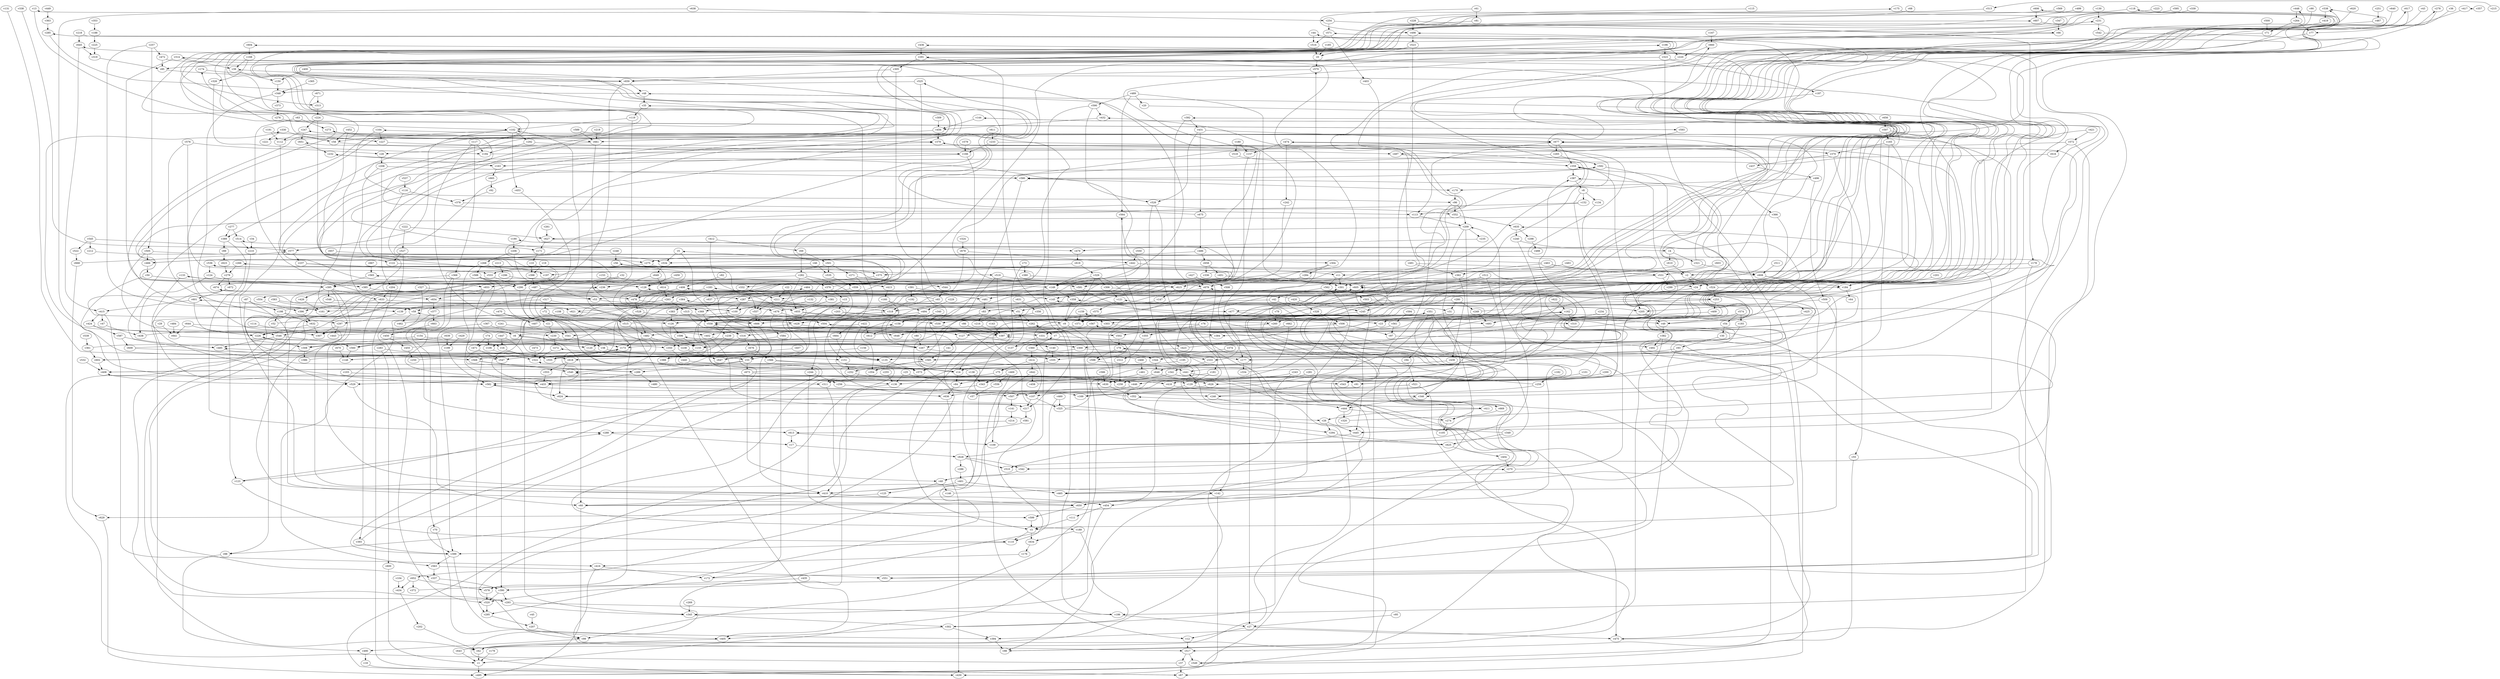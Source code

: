 // Benchmark game 1017 - 680 vertices
// time_bound: 144
// targets: v508
digraph G {
    v0 [name="v0", player=0];
    v1 [name="v1", player=1];
    v2 [name="v2", player=1];
    v3 [name="v3", player=0];
    v4 [name="v4", player=1];
    v5 [name="v5", player=1];
    v6 [name="v6", player=0];
    v7 [name="v7", player=1];
    v8 [name="v8", player=1];
    v9 [name="v9", player=0];
    v10 [name="v10", player=1];
    v11 [name="v11", player=1];
    v12 [name="v12", player=1];
    v13 [name="v13", player=1];
    v14 [name="v14", player=1];
    v15 [name="v15", player=0];
    v16 [name="v16", player=1];
    v17 [name="v17", player=0];
    v18 [name="v18", player=1];
    v19 [name="v19", player=0];
    v20 [name="v20", player=0];
    v21 [name="v21", player=0];
    v22 [name="v22", player=0];
    v23 [name="v23", player=1];
    v24 [name="v24", player=0];
    v25 [name="v25", player=1];
    v26 [name="v26", player=1];
    v27 [name="v27", player=1];
    v28 [name="v28", player=0];
    v29 [name="v29", player=0];
    v30 [name="v30", player=1];
    v31 [name="v31", player=0];
    v32 [name="v32", player=1];
    v33 [name="v33", player=0];
    v34 [name="v34", player=0];
    v35 [name="v35", player=1];
    v36 [name="v36", player=1];
    v37 [name="v37", player=1];
    v38 [name="v38", player=1];
    v39 [name="v39", player=1];
    v40 [name="v40", player=1];
    v41 [name="v41", player=0];
    v42 [name="v42", player=0];
    v43 [name="v43", player=1];
    v44 [name="v44", player=1];
    v45 [name="v45", player=0];
    v46 [name="v46", player=1];
    v47 [name="v47", player=0];
    v48 [name="v48", player=0];
    v49 [name="v49", player=1];
    v50 [name="v50", player=1];
    v51 [name="v51", player=1];
    v52 [name="v52", player=0];
    v53 [name="v53", player=0];
    v54 [name="v54", player=1];
    v55 [name="v55", player=0];
    v56 [name="v56", player=0];
    v57 [name="v57", player=1];
    v58 [name="v58", player=0];
    v59 [name="v59", player=0];
    v60 [name="v60", player=0];
    v61 [name="v61", player=1];
    v62 [name="v62", player=0];
    v63 [name="v63", player=1];
    v64 [name="v64", player=0];
    v65 [name="v65", player=0];
    v66 [name="v66", player=0];
    v67 [name="v67", player=0];
    v68 [name="v68", player=0];
    v69 [name="v69", player=0];
    v70 [name="v70", player=1];
    v71 [name="v71", player=1];
    v72 [name="v72", player=0];
    v73 [name="v73", player=1];
    v74 [name="v74", player=0];
    v75 [name="v75", player=1];
    v76 [name="v76", player=1];
    v77 [name="v77", player=1];
    v78 [name="v78", player=1];
    v79 [name="v79", player=1];
    v80 [name="v80", player=1];
    v81 [name="v81", player=0];
    v82 [name="v82", player=0];
    v83 [name="v83", player=0];
    v84 [name="v84", player=1];
    v85 [name="v85", player=1];
    v86 [name="v86", player=1];
    v87 [name="v87", player=1];
    v88 [name="v88", player=1];
    v89 [name="v89", player=1];
    v90 [name="v90", player=0];
    v91 [name="v91", player=1];
    v92 [name="v92", player=0];
    v93 [name="v93", player=1];
    v94 [name="v94", player=1];
    v95 [name="v95", player=1];
    v96 [name="v96", player=1];
    v97 [name="v97", player=1];
    v98 [name="v98", player=1];
    v99 [name="v99", player=0];
    v100 [name="v100", player=1];
    v101 [name="v101", player=1];
    v102 [name="v102", player=1];
    v103 [name="v103", player=1];
    v104 [name="v104", player=1];
    v105 [name="v105", player=0];
    v106 [name="v106", player=1];
    v107 [name="v107", player=1];
    v108 [name="v108", player=0];
    v109 [name="v109", player=1];
    v110 [name="v110", player=0];
    v111 [name="v111", player=1];
    v112 [name="v112", player=1];
    v113 [name="v113", player=0];
    v114 [name="v114", player=0];
    v115 [name="v115", player=1];
    v116 [name="v116", player=1];
    v117 [name="v117", player=0];
    v118 [name="v118", player=1];
    v119 [name="v119", player=0];
    v120 [name="v120", player=1];
    v121 [name="v121", player=0];
    v122 [name="v122", player=0];
    v123 [name="v123", player=0];
    v124 [name="v124", player=1];
    v125 [name="v125", player=1];
    v126 [name="v126", player=0];
    v127 [name="v127", player=0];
    v128 [name="v128", player=1];
    v129 [name="v129", player=0];
    v130 [name="v130", player=1];
    v131 [name="v131", player=0];
    v132 [name="v132", player=0];
    v133 [name="v133", player=1];
    v134 [name="v134", player=0];
    v135 [name="v135", player=0];
    v136 [name="v136", player=0];
    v137 [name="v137", player=1];
    v138 [name="v138", player=0];
    v139 [name="v139", player=0];
    v140 [name="v140", player=0];
    v141 [name="v141", player=1];
    v142 [name="v142", player=1];
    v143 [name="v143", player=0];
    v144 [name="v144", player=0];
    v145 [name="v145", player=0];
    v146 [name="v146", player=1];
    v147 [name="v147", player=0];
    v148 [name="v148", player=0];
    v149 [name="v149", player=0];
    v150 [name="v150", player=1];
    v151 [name="v151", player=1];
    v152 [name="v152", player=1];
    v153 [name="v153", player=1];
    v154 [name="v154", player=1];
    v155 [name="v155", player=1];
    v156 [name="v156", player=0];
    v157 [name="v157", player=0];
    v158 [name="v158", player=0];
    v159 [name="v159", player=0];
    v160 [name="v160", player=1];
    v161 [name="v161", player=1];
    v162 [name="v162", player=1];
    v163 [name="v163", player=1];
    v164 [name="v164", player=1];
    v165 [name="v165", player=1];
    v166 [name="v166", player=0];
    v167 [name="v167", player=0];
    v168 [name="v168", player=0];
    v169 [name="v169", player=0];
    v170 [name="v170", player=1];
    v171 [name="v171", player=1];
    v172 [name="v172", player=1];
    v173 [name="v173", player=1];
    v174 [name="v174", player=0];
    v175 [name="v175", player=0];
    v176 [name="v176", player=0];
    v177 [name="v177", player=1];
    v178 [name="v178", player=0];
    v179 [name="v179", player=1];
    v180 [name="v180", player=1];
    v181 [name="v181", player=1];
    v182 [name="v182", player=0];
    v183 [name="v183", player=1];
    v184 [name="v184", player=1];
    v185 [name="v185", player=1];
    v186 [name="v186", player=0];
    v187 [name="v187", player=0];
    v188 [name="v188", player=0];
    v189 [name="v189", player=1];
    v190 [name="v190", player=1];
    v191 [name="v191", player=0];
    v192 [name="v192", player=1];
    v193 [name="v193", player=1];
    v194 [name="v194", player=1];
    v195 [name="v195", player=1];
    v196 [name="v196", player=0];
    v197 [name="v197", player=1];
    v198 [name="v198", player=0];
    v199 [name="v199", player=0];
    v200 [name="v200", player=1];
    v201 [name="v201", player=1];
    v202 [name="v202", player=0];
    v203 [name="v203", player=1];
    v204 [name="v204", player=1];
    v205 [name="v205", player=0];
    v206 [name="v206", player=0];
    v207 [name="v207", player=0];
    v208 [name="v208", player=0];
    v209 [name="v209", player=1];
    v210 [name="v210", player=1];
    v211 [name="v211", player=0];
    v212 [name="v212", player=0];
    v213 [name="v213", player=1];
    v214 [name="v214", player=1];
    v215 [name="v215", player=0];
    v216 [name="v216", player=0];
    v217 [name="v217", player=0];
    v218 [name="v218", player=1];
    v219 [name="v219", player=1];
    v220 [name="v220", player=0];
    v221 [name="v221", player=1];
    v222 [name="v222", player=1];
    v223 [name="v223", player=0];
    v224 [name="v224", player=1];
    v225 [name="v225", player=0];
    v226 [name="v226", player=1];
    v227 [name="v227", player=0];
    v228 [name="v228", player=1];
    v229 [name="v229", player=0];
    v230 [name="v230", player=1];
    v231 [name="v231", player=1];
    v232 [name="v232", player=0];
    v233 [name="v233", player=1];
    v234 [name="v234", player=0];
    v235 [name="v235", player=1];
    v236 [name="v236", player=1];
    v237 [name="v237", player=1];
    v238 [name="v238", player=0];
    v239 [name="v239", player=1];
    v240 [name="v240", player=1];
    v241 [name="v241", player=0];
    v242 [name="v242", player=1];
    v243 [name="v243", player=0];
    v244 [name="v244", player=1];
    v245 [name="v245", player=0];
    v246 [name="v246", player=1];
    v247 [name="v247", player=0];
    v248 [name="v248", player=1];
    v249 [name="v249", player=1];
    v250 [name="v250", player=0];
    v251 [name="v251", player=0];
    v252 [name="v252", player=0];
    v253 [name="v253", player=1];
    v254 [name="v254", player=0];
    v255 [name="v255", player=1];
    v256 [name="v256", player=0];
    v257 [name="v257", player=1];
    v258 [name="v258", player=0];
    v259 [name="v259", player=1];
    v260 [name="v260", player=0];
    v261 [name="v261", player=0];
    v262 [name="v262", player=1];
    v263 [name="v263", player=1];
    v264 [name="v264", player=1];
    v265 [name="v265", player=1];
    v266 [name="v266", player=0];
    v267 [name="v267", player=0];
    v268 [name="v268", player=0];
    v269 [name="v269", player=0];
    v270 [name="v270", player=1];
    v271 [name="v271", player=0];
    v272 [name="v272", player=0];
    v273 [name="v273", player=1];
    v274 [name="v274", player=1];
    v275 [name="v275", player=1];
    v276 [name="v276", player=1];
    v277 [name="v277", player=0];
    v278 [name="v278", player=1];
    v279 [name="v279", player=1];
    v280 [name="v280", player=1];
    v281 [name="v281", player=0];
    v282 [name="v282", player=1];
    v283 [name="v283", player=1];
    v284 [name="v284", player=0];
    v285 [name="v285", player=0];
    v286 [name="v286", player=1];
    v287 [name="v287", player=0];
    v288 [name="v288", player=0];
    v289 [name="v289", player=0];
    v290 [name="v290", player=1];
    v291 [name="v291", player=1];
    v292 [name="v292", player=0];
    v293 [name="v293", player=1];
    v294 [name="v294", player=1];
    v295 [name="v295", player=1];
    v296 [name="v296", player=0];
    v297 [name="v297", player=0];
    v298 [name="v298", player=1];
    v299 [name="v299", player=0];
    v300 [name="v300", player=0];
    v301 [name="v301", player=1];
    v302 [name="v302", player=0];
    v303 [name="v303", player=1];
    v304 [name="v304", player=1];
    v305 [name="v305", player=1];
    v306 [name="v306", player=0];
    v307 [name="v307", player=1];
    v308 [name="v308", player=1];
    v309 [name="v309", player=0];
    v310 [name="v310", player=1];
    v311 [name="v311", player=0];
    v312 [name="v312", player=1];
    v313 [name="v313", player=1];
    v314 [name="v314", player=0];
    v315 [name="v315", player=0];
    v316 [name="v316", player=1];
    v317 [name="v317", player=1];
    v318 [name="v318", player=1];
    v319 [name="v319", player=0];
    v320 [name="v320", player=0];
    v321 [name="v321", player=1];
    v322 [name="v322", player=0];
    v323 [name="v323", player=1];
    v324 [name="v324", player=1];
    v325 [name="v325", player=1];
    v326 [name="v326", player=1];
    v327 [name="v327", player=0];
    v328 [name="v328", player=0];
    v329 [name="v329", player=1];
    v330 [name="v330", player=0];
    v331 [name="v331", player=0];
    v332 [name="v332", player=0];
    v333 [name="v333", player=1];
    v334 [name="v334", player=0];
    v335 [name="v335", player=0];
    v336 [name="v336", player=1];
    v337 [name="v337", player=1];
    v338 [name="v338", player=0];
    v339 [name="v339", player=1];
    v340 [name="v340", player=1];
    v341 [name="v341", player=0];
    v342 [name="v342", player=0];
    v343 [name="v343", player=1];
    v344 [name="v344", player=1];
    v345 [name="v345", player=0];
    v346 [name="v346", player=1];
    v347 [name="v347", player=0];
    v348 [name="v348", player=1];
    v349 [name="v349", player=1];
    v350 [name="v350", player=1];
    v351 [name="v351", player=0];
    v352 [name="v352", player=1];
    v353 [name="v353", player=0];
    v354 [name="v354", player=1];
    v355 [name="v355", player=0];
    v356 [name="v356", player=1];
    v357 [name="v357", player=0];
    v358 [name="v358", player=0];
    v359 [name="v359", player=0];
    v360 [name="v360", player=0];
    v361 [name="v361", player=0];
    v362 [name="v362", player=0];
    v363 [name="v363", player=1];
    v364 [name="v364", player=1];
    v365 [name="v365", player=1];
    v366 [name="v366", player=0];
    v367 [name="v367", player=0];
    v368 [name="v368", player=1];
    v369 [name="v369", player=1];
    v370 [name="v370", player=0];
    v371 [name="v371", player=1];
    v372 [name="v372", player=0];
    v373 [name="v373", player=0];
    v374 [name="v374", player=0];
    v375 [name="v375", player=1];
    v376 [name="v376", player=0];
    v377 [name="v377", player=1];
    v378 [name="v378", player=1];
    v379 [name="v379", player=1];
    v380 [name="v380", player=0];
    v381 [name="v381", player=1];
    v382 [name="v382", player=1];
    v383 [name="v383", player=1];
    v384 [name="v384", player=0];
    v385 [name="v385", player=0];
    v386 [name="v386", player=0];
    v387 [name="v387", player=0];
    v388 [name="v388", player=1];
    v389 [name="v389", player=0];
    v390 [name="v390", player=0];
    v391 [name="v391", player=0];
    v392 [name="v392", player=0];
    v393 [name="v393", player=0];
    v394 [name="v394", player=0];
    v395 [name="v395", player=0];
    v396 [name="v396", player=1];
    v397 [name="v397", player=1];
    v398 [name="v398", player=1];
    v399 [name="v399", player=0];
    v400 [name="v400", player=1];
    v401 [name="v401", player=0];
    v402 [name="v402", player=1];
    v403 [name="v403", player=0];
    v404 [name="v404", player=1];
    v405 [name="v405", player=0];
    v406 [name="v406", player=0];
    v407 [name="v407", player=0];
    v408 [name="v408", player=0];
    v409 [name="v409", player=1];
    v410 [name="v410", player=0];
    v411 [name="v411", player=0];
    v412 [name="v412", player=1];
    v413 [name="v413", player=1];
    v414 [name="v414", player=1];
    v415 [name="v415", player=1];
    v416 [name="v416", player=0];
    v417 [name="v417", player=1];
    v418 [name="v418", player=1];
    v419 [name="v419", player=0];
    v420 [name="v420", player=1];
    v421 [name="v421", player=0];
    v422 [name="v422", player=1];
    v423 [name="v423", player=0];
    v424 [name="v424", player=0];
    v425 [name="v425", player=0];
    v426 [name="v426", player=0];
    v427 [name="v427", player=0];
    v428 [name="v428", player=0];
    v429 [name="v429", player=1];
    v430 [name="v430", player=1];
    v431 [name="v431", player=1];
    v432 [name="v432", player=0];
    v433 [name="v433", player=1];
    v434 [name="v434", player=0];
    v435 [name="v435", player=1];
    v436 [name="v436", player=1];
    v437 [name="v437", player=0];
    v438 [name="v438", player=1];
    v439 [name="v439", player=1];
    v440 [name="v440", player=1];
    v441 [name="v441", player=1];
    v442 [name="v442", player=0];
    v443 [name="v443", player=1];
    v444 [name="v444", player=1];
    v445 [name="v445", player=0];
    v446 [name="v446", player=0];
    v447 [name="v447", player=1];
    v448 [name="v448", player=1];
    v449 [name="v449", player=1];
    v450 [name="v450", player=0];
    v451 [name="v451", player=1];
    v452 [name="v452", player=0];
    v453 [name="v453", player=1];
    v454 [name="v454", player=1];
    v455 [name="v455", player=1];
    v456 [name="v456", player=0];
    v457 [name="v457", player=0];
    v458 [name="v458", player=1];
    v459 [name="v459", player=1];
    v460 [name="v460", player=1];
    v461 [name="v461", player=0];
    v462 [name="v462", player=1];
    v463 [name="v463", player=1];
    v464 [name="v464", player=1];
    v465 [name="v465", player=0];
    v466 [name="v466", player=0];
    v467 [name="v467", player=0];
    v468 [name="v468", player=1];
    v469 [name="v469", player=0];
    v470 [name="v470", player=1];
    v471 [name="v471", player=0];
    v472 [name="v472", player=1];
    v473 [name="v473", player=0];
    v474 [name="v474", player=0];
    v475 [name="v475", player=1];
    v476 [name="v476", player=1];
    v477 [name="v477", player=1];
    v478 [name="v478", player=1];
    v479 [name="v479", player=0];
    v480 [name="v480", player=1];
    v481 [name="v481", player=1];
    v482 [name="v482", player=1];
    v483 [name="v483", player=0];
    v484 [name="v484", player=0];
    v485 [name="v485", player=0];
    v486 [name="v486", player=1];
    v487 [name="v487", player=1];
    v488 [name="v488", player=1];
    v489 [name="v489", player=1];
    v490 [name="v490", player=1];
    v491 [name="v491", player=0];
    v492 [name="v492", player=1];
    v493 [name="v493", player=0];
    v494 [name="v494", player=1];
    v495 [name="v495", player=1];
    v496 [name="v496", player=1];
    v497 [name="v497", player=1];
    v498 [name="v498", player=1];
    v499 [name="v499", player=1];
    v500 [name="v500", player=0];
    v501 [name="v501", player=0];
    v502 [name="v502", player=1];
    v503 [name="v503", player=0];
    v504 [name="v504", player=1];
    v505 [name="v505", player=0];
    v506 [name="v506", player=0];
    v507 [name="v507", player=0];
    v508 [name="v508", player=1, target=1];
    v509 [name="v509", player=0];
    v510 [name="v510", player=1];
    v511 [name="v511", player=1];
    v512 [name="v512", player=0];
    v513 [name="v513", player=1];
    v514 [name="v514", player=1];
    v515 [name="v515", player=0];
    v516 [name="v516", player=1];
    v517 [name="v517", player=0];
    v518 [name="v518", player=0];
    v519 [name="v519", player=1];
    v520 [name="v520", player=0];
    v521 [name="v521", player=1];
    v522 [name="v522", player=0];
    v523 [name="v523", player=0];
    v524 [name="v524", player=0];
    v525 [name="v525", player=0];
    v526 [name="v526", player=1];
    v527 [name="v527", player=1];
    v528 [name="v528", player=1];
    v529 [name="v529", player=1];
    v530 [name="v530", player=0];
    v531 [name="v531", player=0];
    v532 [name="v532", player=0];
    v533 [name="v533", player=0];
    v534 [name="v534", player=0];
    v535 [name="v535", player=0];
    v536 [name="v536", player=0];
    v537 [name="v537", player=0];
    v538 [name="v538", player=1];
    v539 [name="v539", player=1];
    v540 [name="v540", player=0];
    v541 [name="v541", player=1];
    v542 [name="v542", player=1];
    v543 [name="v543", player=1];
    v544 [name="v544", player=0];
    v545 [name="v545", player=0];
    v546 [name="v546", player=1];
    v547 [name="v547", player=1];
    v548 [name="v548", player=1];
    v549 [name="v549", player=0];
    v550 [name="v550", player=1];
    v551 [name="v551", player=0];
    v552 [name="v552", player=1];
    v553 [name="v553", player=1];
    v554 [name="v554", player=0];
    v555 [name="v555", player=1];
    v556 [name="v556", player=1];
    v557 [name="v557", player=1];
    v558 [name="v558", player=0];
    v559 [name="v559", player=0];
    v560 [name="v560", player=1];
    v561 [name="v561", player=0];
    v562 [name="v562", player=0];
    v563 [name="v563", player=0];
    v564 [name="v564", player=1];
    v565 [name="v565", player=0];
    v566 [name="v566", player=1];
    v567 [name="v567", player=1];
    v568 [name="v568", player=1];
    v569 [name="v569", player=1];
    v570 [name="v570", player=1];
    v571 [name="v571", player=1];
    v572 [name="v572", player=1];
    v573 [name="v573", player=0];
    v574 [name="v574", player=1];
    v575 [name="v575", player=1];
    v576 [name="v576", player=0];
    v577 [name="v577", player=0];
    v578 [name="v578", player=1];
    v579 [name="v579", player=1];
    v580 [name="v580", player=0];
    v581 [name="v581", player=1];
    v582 [name="v582", player=1];
    v583 [name="v583", player=1];
    v584 [name="v584", player=0];
    v585 [name="v585", player=1];
    v586 [name="v586", player=0];
    v587 [name="v587", player=0];
    v588 [name="v588", player=1];
    v589 [name="v589", player=0];
    v590 [name="v590", player=0];
    v591 [name="v591", player=1];
    v592 [name="v592", player=0];
    v593 [name="v593", player=1];
    v594 [name="v594", player=1];
    v595 [name="v595", player=0];
    v596 [name="v596", player=0];
    v597 [name="v597", player=1];
    v598 [name="v598", player=0];
    v599 [name="v599", player=0];
    v600 [name="v600", player=0];
    v601 [name="v601", player=1];
    v602 [name="v602", player=1];
    v603 [name="v603", player=1];
    v604 [name="v604", player=0];
    v605 [name="v605", player=1];
    v606 [name="v606", player=1];
    v607 [name="v607", player=1];
    v608 [name="v608", player=0];
    v609 [name="v609", player=1];
    v610 [name="v610", player=0];
    v611 [name="v611", player=1];
    v612 [name="v612", player=0];
    v613 [name="v613", player=1];
    v614 [name="v614", player=1];
    v615 [name="v615", player=1];
    v616 [name="v616", player=0];
    v617 [name="v617", player=1];
    v618 [name="v618", player=0];
    v619 [name="v619", player=0];
    v620 [name="v620", player=0];
    v621 [name="v621", player=0];
    v622 [name="v622", player=0];
    v623 [name="v623", player=0];
    v624 [name="v624", player=1];
    v625 [name="v625", player=1];
    v626 [name="v626", player=1];
    v627 [name="v627", player=1];
    v628 [name="v628", player=0];
    v629 [name="v629", player=0];
    v630 [name="v630", player=1];
    v631 [name="v631", player=0];
    v632 [name="v632", player=0];
    v633 [name="v633", player=0];
    v634 [name="v634", player=0];
    v635 [name="v635", player=1];
    v636 [name="v636", player=0];
    v637 [name="v637", player=1];
    v638 [name="v638", player=1];
    v639 [name="v639", player=0];
    v640 [name="v640", player=0];
    v641 [name="v641", player=0];
    v642 [name="v642", player=0];
    v643 [name="v643", player=0];
    v644 [name="v644", player=0];
    v645 [name="v645", player=0];
    v646 [name="v646", player=1];
    v647 [name="v647", player=1];
    v648 [name="v648", player=1];
    v649 [name="v649", player=0];
    v650 [name="v650", player=0];
    v651 [name="v651", player=1];
    v652 [name="v652", player=1];
    v653 [name="v653", player=0];
    v654 [name="v654", player=0];
    v655 [name="v655", player=0];
    v656 [name="v656", player=0];
    v657 [name="v657", player=1];
    v658 [name="v658", player=1];
    v659 [name="v659", player=1];
    v660 [name="v660", player=0];
    v661 [name="v661", player=0];
    v662 [name="v662", player=0];
    v663 [name="v663", player=1];
    v664 [name="v664", player=0];
    v665 [name="v665", player=1];
    v666 [name="v666", player=0];
    v667 [name="v667", player=0];
    v668 [name="v668", player=0];
    v669 [name="v669", player=1];
    v670 [name="v670", player=0];
    v671 [name="v671", player=0];
    v672 [name="v672", player=0];
    v673 [name="v673", player=1];
    v674 [name="v674", player=1];
    v675 [name="v675", player=1];
    v676 [name="v676", player=0];
    v677 [name="v677", player=0];
    v678 [name="v678", player=0];
    v679 [name="v679", player=1];

    v0 -> v570;
    v1 -> v495;
    v2 -> v24;
    v3 -> v110;
    v4 -> v610;
    v5 -> v534;
    v6 -> v60;
    v7 -> v330 [constraint="t < 14"];
    v8 -> v134;
    v9 -> v1;
    v10 -> v557 [constraint="t >= 1"];
    v11 -> v562;
    v12 -> v517;
    v13 -> v593 [constraint="t mod 4 == 1"];
    v14 -> v84;
    v15 -> v647;
    v16 -> v555;
    v17 -> v628;
    v18 -> v430;
    v19 -> v398;
    v20 -> v310 [constraint="t mod 3 == 0"];
    v21 -> v59 [constraint="t >= 2"];
    v22 -> v655;
    v23 -> v502;
    v24 -> v145;
    v25 -> v136;
    v26 -> v294;
    v27 -> v12;
    v28 -> v208;
    v29 -> v641;
    v30 -> v93;
    v31 -> v75 [constraint="t >= 2"];
    v32 -> v290;
    v33 -> v408;
    v34 -> v210;
    v35 -> v119;
    v36 -> v371 [constraint="t mod 2 == 1"];
    v37 -> v133 [constraint="t < 8"];
    v38 -> v102;
    v39 -> v150;
    v40 -> v146;
    v41 -> v585;
    v42 -> v258;
    v43 -> v77 [constraint="t >= 4"];
    v44 -> v516;
    v45 -> v207;
    v46 -> v544 [constraint="t < 5"];
    v47 -> v438;
    v48 -> v106 [constraint="t mod 4 == 2"];
    v49 -> v382;
    v50 -> v433;
    v51 -> v262;
    v52 -> v183 [constraint="t mod 5 == 1"];
    v53 -> v655;
    v54 -> v30;
    v55 -> v549;
    v56 -> v375;
    v57 -> v514 [constraint="t mod 3 == 0"];
    v58 -> v411 [constraint="t < 12"];
    v59 -> v462;
    v60 -> v266 [constraint="t < 13"];
    v61 -> v498 [constraint="t < 6"];
    v62 -> v1;
    v63 -> v478;
    v64 -> v266 [constraint="t < 8"];
    v65 -> v379 [constraint="t < 9"];
    v66 -> v454 [constraint="t mod 3 == 2"];
    v67 -> v432 [constraint="t >= 3"];
    v68 -> v413 [constraint="t < 14"];
    v69 -> v282;
    v70 -> v394;
    v71 -> v83 [constraint="t < 8"];
    v72 -> v515;
    v73 -> v380;
    v74 -> v471;
    v75 -> v582;
    v76 -> v402;
    v77 -> v226 [constraint="t < 8"];
    v78 -> v598;
    v79 -> v260;
    v80 -> v267;
    v81 -> v313 [constraint="t >= 4"];
    v82 -> v406;
    v83 -> v155;
    v84 -> v636;
    v85 -> v659;
    v86 -> v397;
    v87 -> v650;
    v88 -> v490;
    v89 -> v623;
    v90 -> v99 [constraint="t mod 5 == 4"];
    v91 -> v397 [constraint="t >= 5"];
    v92 -> v378;
    v93 -> v177;
    v94 -> v521;
    v95 -> v27;
    v96 -> v552;
    v97 -> v492 [constraint="t mod 5 == 3"];
    v98 -> v558 [constraint="t mod 4 == 0"];
    v99 -> v490;
    v100 -> v258 [constraint="t mod 2 == 1"];
    v101 -> v543;
    v102 -> v292;
    v103 -> v311;
    v104 -> v434;
    v105 -> v359 [constraint="t mod 3 == 1"];
    v106 -> v322;
    v107 -> v217;
    v108 -> v126;
    v109 -> v558 [constraint="t < 10"];
    v110 -> v399;
    v111 -> v3;
    v112 -> v285 [constraint="t >= 3"];
    v113 -> v209;
    v114 -> v307;
    v115 -> v227 [constraint="t mod 3 == 2"];
    v116 -> v293 [constraint="t mod 2 == 0"];
    v117 -> v666;
    v118 -> v585 [constraint="t mod 2 == 0"];
    v119 -> v405;
    v120 -> v33;
    v121 -> v575;
    v122 -> v197;
    v123 -> v288 [constraint="t >= 3"];
    v124 -> v438;
    v125 -> v60;
    v126 -> v605 [constraint="t < 5"];
    v127 -> v41;
    v128 -> v478;
    v129 -> v98 [constraint="t >= 4"];
    v130 -> v231;
    v131 -> v135 [constraint="t < 13"];
    v132 -> v100;
    v133 -> v62;
    v134 -> v91;
    v135 -> v573;
    v136 -> v410;
    v137 -> v273 [constraint="t < 9"];
    v138 -> v564 [constraint="t >= 4"];
    v139 -> v538 [constraint="t mod 3 == 0"];
    v140 -> v335;
    v141 -> v214;
    v142 -> v430;
    v143 -> v397;
    v144 -> v456;
    v145 -> v477;
    v146 -> v272 [constraint="t mod 4 == 1"];
    v147 -> v369;
    v148 -> v144 [constraint="t mod 5 == 3"];
    v149 -> v358;
    v150 -> v348;
    v151 -> v252;
    v152 -> v466 [constraint="t mod 4 == 2"];
    v153 -> v149;
    v154 -> v308;
    v155 -> v388;
    v156 -> v33;
    v157 -> v333;
    v158 -> v612;
    v159 -> v371;
    v160 -> v664;
    v161 -> v601 [constraint="t mod 4 == 0"];
    v162 -> v310;
    v163 -> v665;
    v164 -> v59;
    v165 -> v370;
    v166 -> v24;
    v167 -> v660;
    v168 -> v39;
    v169 -> v674 [constraint="t mod 5 == 4"];
    v170 -> v96;
    v171 -> v10;
    v172 -> v567 [constraint="t < 7"];
    v173 -> v555;
    v174 -> v659;
    v175 -> v554 [constraint="t < 10"];
    v176 -> v416;
    v177 -> v334;
    v178 -> v186;
    v179 -> v1;
    v180 -> v518;
    v181 -> v129;
    v182 -> v259;
    v183 -> v263;
    v184 -> v64;
    v185 -> v0;
    v186 -> v27;
    v187 -> v366;
    v188 -> v225;
    v189 -> v634;
    v190 -> v206;
    v191 -> v379 [constraint="t < 14"];
    v192 -> v318;
    v193 -> v173 [constraint="t < 6"];
    v194 -> v278 [constraint="t < 11"];
    v195 -> v162 [constraint="t < 10"];
    v196 -> v220;
    v197 -> v53;
    v198 -> v660 [constraint="t >= 2"];
    v199 -> v582;
    v200 -> v418;
    v201 -> v184;
    v202 -> v62;
    v203 -> v177 [constraint="t mod 5 == 0"];
    v204 -> v67;
    v205 -> v49;
    v206 -> v268;
    v207 -> v99;
    v208 -> v633;
    v209 -> v627;
    v210 -> v123;
    v211 -> v399 [constraint="t >= 1"];
    v212 -> v495 [constraint="t mod 5 == 0"];
    v213 -> v296;
    v214 -> v288;
    v215 -> v513 [constraint="t mod 5 == 1"];
    v216 -> v448 [constraint="t >= 2"];
    v217 -> v581;
    v218 -> v552 [constraint="t mod 4 == 2"];
    v219 -> v661;
    v220 -> v4 [constraint="t mod 3 == 0"];
    v221 -> v314 [constraint="t mod 3 == 2"];
    v222 -> v627;
    v223 -> v253 [constraint="t mod 4 == 2"];
    v224 -> v275;
    v225 -> v319;
    v226 -> v308;
    v227 -> v166;
    v228 -> v178;
    v229 -> v494;
    v230 -> v350;
    v231 -> v542;
    v232 -> v163;
    v233 -> v267 [constraint="t mod 5 == 3"];
    v234 -> v493;
    v235 -> v479;
    v236 -> v337 [constraint="t >= 5"];
    v237 -> v289 [constraint="t mod 4 == 1"];
    v238 -> v647;
    v239 -> v618;
    v240 -> v669 [constraint="t mod 4 == 0"];
    v241 -> v541;
    v242 -> v615;
    v243 -> v302;
    v244 -> v599;
    v245 -> v303;
    v246 -> v679 [constraint="t < 8"];
    v247 -> v112;
    v248 -> v231 [constraint="t >= 5"];
    v249 -> v425 [constraint="t < 13"];
    v250 -> v571 [constraint="t mod 4 == 3"];
    v251 -> v467;
    v252 -> v258;
    v253 -> v318;
    v254 -> v571;
    v255 -> v136;
    v256 -> v246;
    v257 -> v472;
    v258 -> v311 [constraint="t >= 2"];
    v259 -> v159 [constraint="t >= 1"];
    v260 -> v14 [constraint="t >= 1"];
    v261 -> v627;
    v262 -> v464 [constraint="t mod 2 == 0"];
    v263 -> v315;
    v264 -> v77;
    v265 -> v33 [constraint="t mod 2 == 0"];
    v266 -> v279;
    v267 -> v351 [constraint="t mod 4 == 1"];
    v268 -> v615 [constraint="t < 7"];
    v269 -> v345;
    v270 -> v359;
    v271 -> v591;
    v272 -> v322;
    v273 -> v332 [constraint="t mod 4 == 1"];
    v274 -> v105;
    v275 -> v533;
    v276 -> v102;
    v277 -> v389;
    v278 -> v371 [constraint="t >= 2"];
    v279 -> v674;
    v280 -> v161;
    v281 -> v626;
    v282 -> v666;
    v283 -> v600;
    v284 -> v679;
    v285 -> v48 [constraint="t < 6"];
    v286 -> v401;
    v287 -> v51;
    v288 -> v17 [constraint="t mod 5 == 1"];
    v289 -> v480;
    v290 -> v573;
    v291 -> v217;
    v292 -> v497;
    v293 -> v196 [constraint="t >= 5"];
    v294 -> v625;
    v295 -> v207;
    v296 -> v679;
    v297 -> v443;
    v298 -> v488;
    v299 -> v498 [constraint="t >= 4"];
    v300 -> v547;
    v301 -> v503;
    v302 -> v270 [constraint="t < 7"];
    v303 -> v384;
    v304 -> v284;
    v305 -> v659;
    v306 -> v560 [constraint="t < 14"];
    v307 -> v118 [constraint="t >= 2"];
    v308 -> v386;
    v309 -> v456;
    v310 -> v645 [constraint="t >= 4"];
    v311 -> v520;
    v312 -> v258;
    v313 -> v224;
    v314 -> v385 [constraint="t >= 1"];
    v315 -> v558;
    v316 -> v676;
    v317 -> v59;
    v318 -> v558;
    v319 -> v85;
    v320 -> v78 [constraint="t mod 3 == 2"];
    v321 -> v580 [constraint="t < 13"];
    v322 -> v13 [constraint="t >= 4"];
    v323 -> v67;
    v324 -> v678;
    v325 -> v565 [constraint="t < 8"];
    v326 -> v194;
    v327 -> v520;
    v328 -> v260;
    v329 -> v9;
    v330 -> v221;
    v331 -> v598 [constraint="t mod 5 == 0"];
    v332 -> v211;
    v333 -> v341;
    v334 -> v226 [constraint="t >= 3"];
    v335 -> v88 [constraint="t mod 5 == 3"];
    v336 -> v144 [constraint="t >= 3"];
    v337 -> v390;
    v338 -> v171 [constraint="t >= 2"];
    v339 -> v217 [constraint="t >= 4"];
    v340 -> v158;
    v341 -> v343;
    v342 -> v40;
    v343 -> v123 [constraint="t mod 2 == 1"];
    v344 -> v646;
    v345 -> v302;
    v346 -> v444;
    v347 -> v66;
    v348 -> v373;
    v349 -> v164 [constraint="t < 13"];
    v350 -> v440;
    v351 -> v558;
    v352 -> v582 [constraint="t >= 4"];
    v353 -> v188;
    v354 -> v617 [constraint="t >= 1"];
    v355 -> v312;
    v356 -> v428;
    v357 -> v417 [constraint="t >= 2"];
    v358 -> v9;
    v359 -> v387;
    v360 -> v414;
    v361 -> v677 [constraint="t mod 3 == 1"];
    v362 -> v439;
    v363 -> v285;
    v364 -> v621;
    v365 -> v348;
    v366 -> v290 [constraint="t >= 4"];
    v367 -> v230;
    v368 -> v385;
    v369 -> v5 [constraint="t mod 3 == 0"];
    v370 -> v437;
    v371 -> v648;
    v372 -> v604 [constraint="t mod 2 == 1"];
    v373 -> v276;
    v374 -> v344;
    v375 -> v128;
    v376 -> v536 [constraint="t mod 3 == 1"];
    v377 -> v663;
    v378 -> v113;
    v379 -> v444 [constraint="t < 7"];
    v380 -> v605;
    v381 -> v655;
    v382 -> v394;
    v383 -> v126;
    v384 -> v300;
    v385 -> v145;
    v386 -> v44 [constraint="t < 10"];
    v387 -> v8;
    v388 -> v406 [constraint="t mod 5 == 1"];
    v389 -> v288;
    v390 -> v293;
    v391 -> v126 [constraint="t >= 3"];
    v392 -> v530;
    v393 -> v322 [constraint="t < 6"];
    v394 -> v98;
    v395 -> v548;
    v396 -> v632;
    v397 -> v267;
    v398 -> v487;
    v399 -> v405;
    v400 -> v369 [constraint="t mod 3 == 1"];
    v401 -> v465;
    v402 -> v274 [constraint="t < 9"];
    v403 -> v245;
    v404 -> v270;
    v405 -> v62;
    v406 -> v478;
    v407 -> v162 [constraint="t mod 2 == 1"];
    v408 -> v529;
    v409 -> v142 [constraint="t < 6"];
    v410 -> v51;
    v411 -> v26;
    v412 -> v69;
    v413 -> v160;
    v414 -> v107;
    v415 -> v424;
    v416 -> v517;
    v417 -> v445 [constraint="t < 9"];
    v418 -> v346;
    v419 -> v31 [constraint="t < 11"];
    v420 -> v190 [constraint="t >= 3"];
    v421 -> v465 [constraint="t mod 4 == 3"];
    v422 -> v316;
    v423 -> v570;
    v424 -> v652 [constraint="t >= 4"];
    v425 -> v49;
    v426 -> v161;
    v427 -> v142;
    v428 -> v502;
    v429 -> v199;
    v430 -> v504 [constraint="t mod 2 == 1"];
    v431 -> v675;
    v432 -> v456;
    v433 -> v158 [constraint="t < 12"];
    v434 -> v202;
    v435 -> v390;
    v436 -> v291;
    v437 -> v496;
    v438 -> v651 [constraint="t < 12"];
    v439 -> v14;
    v440 -> v40 [constraint="t < 15"];
    v441 -> v91;
    v442 -> v11;
    v443 -> v358 [constraint="t < 13"];
    v444 -> v320;
    v445 -> v510;
    v446 -> v107;
    v447 -> v16;
    v448 -> v264;
    v449 -> v363;
    v450 -> v120;
    v451 -> v301;
    v452 -> v58;
    v453 -> v630;
    v454 -> v111;
    v455 -> v677 [constraint="t mod 2 == 0"];
    v456 -> v379;
    v457 -> v568;
    v458 -> v596 [constraint="t mod 4 == 3"];
    v459 -> v128;
    v460 -> v110;
    v461 -> v84;
    v462 -> v635 [constraint="t >= 1"];
    v463 -> v247 [constraint="t mod 4 == 3"];
    v464 -> v175 [constraint="t mod 5 == 2"];
    v465 -> v674 [constraint="t < 9"];
    v466 -> v50;
    v467 -> v91 [constraint="t < 5"];
    v468 -> v474 [constraint="t >= 2"];
    v469 -> v379 [constraint="t mod 4 == 1"];
    v470 -> v21;
    v471 -> v547;
    v472 -> v62 [constraint="t mod 5 == 0"];
    v473 -> v322;
    v474 -> v242;
    v475 -> v48 [constraint="t mod 4 == 3"];
    v476 -> v504;
    v477 -> v27;
    v478 -> v476;
    v479 -> v619;
    v480 -> v107;
    v481 -> v83;
    v482 -> v173;
    v483 -> v11;
    v484 -> v641;
    v485 -> v151 [constraint="t mod 3 == 2"];
    v486 -> v658;
    v487 -> v629 [constraint="t < 9"];
    v488 -> v534;
    v489 -> v590;
    v490 -> v18;
    v491 -> v608 [constraint="t < 7"];
    v492 -> v128 [constraint="t >= 4"];
    v493 -> v364 [constraint="t mod 2 == 0"];
    v494 -> v666;
    v495 -> v540 [constraint="t mod 3 == 2"];
    v496 -> v170;
    v497 -> v359;
    v498 -> v523;
    v499 -> v679 [constraint="t < 14"];
    v500 -> v71;
    v501 -> v535;
    v502 -> v78;
    v503 -> v205;
    v504 -> v127;
    v505 -> v148 [constraint="t >= 1"];
    v506 -> v97;
    v507 -> v141;
    v508 -> v177;
    v509 -> v205;
    v510 -> v121 [constraint="t < 9"];
    v511 -> v608;
    v512 -> v301;
    v513 -> v519 [constraint="t >= 4"];
    v514 -> v210;
    v515 -> v392 [constraint="t >= 2"];
    v516 -> v0;
    v517 -> v37;
    v518 -> v646 [constraint="t mod 4 == 2"];
    v519 -> v169;
    v520 -> v295;
    v521 -> v295 [constraint="t mod 4 == 2"];
    v522 -> v668;
    v523 -> v477;
    v524 -> v184 [constraint="t < 6"];
    v525 -> v636;
    v526 -> v335;
    v527 -> v122;
    v528 -> v493 [constraint="t < 13"];
    v529 -> v387;
    v530 -> v300;
    v531 -> v38 [constraint="t mod 5 == 4"];
    v532 -> v408;
    v533 -> v290;
    v534 -> v649;
    v535 -> v559;
    v536 -> v136 [constraint="t mod 2 == 1"];
    v537 -> v116;
    v538 -> v419;
    v539 -> v361;
    v540 -> v60 [constraint="t >= 1"];
    v541 -> v173;
    v542 -> v541 [constraint="t >= 4"];
    v543 -> v387 [constraint="t < 6"];
    v544 -> v65;
    v545 -> v577;
    v546 -> v485;
    v547 -> v291 [constraint="t mod 5 == 4"];
    v548 -> v399 [constraint="t mod 3 == 0"];
    v549 -> v352 [constraint="t < 8"];
    v550 -> v442;
    v551 -> v485 [constraint="t mod 4 == 1"];
    v552 -> v635;
    v553 -> v433;
    v554 -> v396;
    v555 -> v173;
    v556 -> v57;
    v557 -> v666;
    v558 -> v239;
    v559 -> v287;
    v560 -> v148;
    v561 -> v56 [constraint="t mod 5 == 2"];
    v562 -> v42;
    v563 -> v337;
    v564 -> v585;
    v565 -> v395;
    v566 -> v189 [constraint="t < 15"];
    v567 -> v127;
    v568 -> v540;
    v569 -> v389 [constraint="t >= 5"];
    v570 -> v659;
    v571 -> v403;
    v572 -> v475;
    v573 -> v607 [constraint="t < 8"];
    v574 -> v193;
    v575 -> v371;
    v576 -> v297;
    v577 -> v237;
    v578 -> v520;
    v579 -> v166;
    v580 -> v14;
    v581 -> v408 [constraint="t mod 4 == 0"];
    v582 -> v624;
    v583 -> v471 [constraint="t < 5"];
    v584 -> v155;
    v585 -> v252;
    v586 -> v630;
    v587 -> v485;
    v588 -> v155;
    v589 -> v105 [constraint="t >= 4"];
    v590 -> v526;
    v591 -> v49;
    v592 -> v517;
    v593 -> v174 [constraint="t mod 4 == 0"];
    v594 -> v561;
    v595 -> v466 [constraint="t >= 3"];
    v596 -> v155;
    v597 -> v165;
    v598 -> v441;
    v599 -> v3;
    v600 -> v1;
    v601 -> v546;
    v602 -> v605 [constraint="t >= 3"];
    v603 -> v531;
    v604 -> v168;
    v605 -> v445;
    v606 -> v607;
    v607 -> v506 [constraint="t mod 5 == 1"];
    v608 -> v184;
    v609 -> v525 [constraint="t < 8"];
    v610 -> v2;
    v611 -> v233;
    v612 -> v118 [constraint="t mod 5 == 3"];
    v613 -> v17;
    v614 -> v263;
    v615 -> v147;
    v616 -> v96 [constraint="t < 9"];
    v617 -> v308 [constraint="t mod 5 == 0"];
    v618 -> v553;
    v619 -> v375;
    v620 -> v669 [constraint="t mod 4 == 2"];
    v621 -> v666;
    v622 -> v162;
    v623 -> v279;
    v624 -> v294 [constraint="t >= 4"];
    v625 -> v301 [constraint="t >= 1"];
    v626 -> v169;
    v627 -> v171;
    v628 -> v286;
    v629 -> v495;
    v630 -> v352;
    v631 -> v356;
    v632 -> v307;
    v633 -> v393;
    v634 -> v176;
    v635 -> v298;
    v636 -> v430;
    v637 -> v538 [constraint="t < 11"];
    v638 -> v547;
    v639 -> v199;
    v640 -> v630 [constraint="t >= 4"];
    v641 -> v140 [constraint="t mod 5 == 4"];
    v642 -> v109;
    v643 -> v441 [constraint="t < 15"];
    v644 -> v402;
    v645 -> v319;
    v646 -> v630;
    v647 -> v145 [constraint="t mod 2 == 1"];
    v648 -> v436 [constraint="t mod 4 == 3"];
    v649 -> v482;
    v650 -> v599;
    v651 -> v232;
    v652 -> v434;
    v653 -> v654;
    v654 -> v602 [constraint="t mod 2 == 1"];
    v655 -> v530;
    v656 -> v597;
    v657 -> v534;
    v658 -> v336;
    v659 -> v48;
    v660 -> v220;
    v661 -> v28;
    v662 -> v441;
    v663 -> v450;
    v664 -> v135;
    v665 -> v92;
    v666 -> v232 [constraint="t < 14"];
    v667 -> v565;
    v668 -> v577 [constraint="t mod 4 == 3"];
    v669 -> v274;
    v670 -> v148;
    v671 -> v304 [constraint="t mod 4 == 3"];
    v672 -> v582;
    v673 -> v606 [constraint="t mod 5 == 1"];
    v674 -> v39 [constraint="t < 14"];
    v675 -> v592 [constraint="t < 5"];
    v676 -> v566;
    v677 -> v113;
    v678 -> v211;
    v679 -> v53;
    v112 -> v410;
    v393 -> v399;
    v73 -> v3;
    v572 -> v497;
    v639 -> v560;
    v283 -> v618;
    v602 -> v408;
    v505 -> v316;
    v366 -> v605;
    v65 -> v476;
    v519 -> v615;
    v421 -> v572;
    v593 -> v677;
    v491 -> v362;
    v487 -> v287;
    v186 -> v262;
    v433 -> v507;
    v399 -> v563;
    v477 -> v23;
    v8 -> v152;
    v512 -> v605;
    v590 -> v99;
    v349 -> v625;
    v646 -> v626;
    v280 -> v31;
    v124 -> v653;
    v391 -> v192;
    v645 -> v415;
    v297 -> v307;
    v395 -> v426;
    v519 -> v573;
    v317 -> v72;
    v489 -> v20;
    v361 -> v602;
    v323 -> v187;
    v293 -> v186;
    v191 -> v112;
    v468 -> v461;
    v521 -> v636;
    v183 -> v397;
    v142 -> v650;
    v563 -> v551;
    v133 -> v395;
    v470 -> v407;
    v561 -> v97;
    v431 -> v526;
    v678 -> v442;
    v463 -> v362;
    v351 -> v507;
    v96 -> v62;
    v649 -> v614;
    v501 -> v271;
    v463 -> v2;
    v196 -> v323;
    v325 -> v26;
    v482 -> v529;
    v87 -> v198;
    v450 -> v455;
    v524 -> v253;
    v218 -> v645;
    v474 -> v157;
    v259 -> v246;
    v536 -> v124;
    v628 -> v510;
    v257 -> v161;
    v652 -> v578;
    v632 -> v226;
    v139 -> v297;
    v304 -> v591;
    v183 -> v637;
    v584 -> v172;
    v230 -> v272;
    v63 -> v273;
    v673 -> v40;
    v627 -> v479;
    v329 -> v355;
    v400 -> v150;
    v209 -> v235;
    v27 -> v475;
    v427 -> v679;
    v323 -> v85;
    v282 -> v244;
    v160 -> v494;
    v638 -> v254;
    v328 -> v506;
    v580 -> v170;
    v472 -> v85;
    v237 -> v533;
    v61 -> v81;
    v7 -> v360;
    v574 -> v54;
    v282 -> v236;
    v454 -> v345;
    v412 -> v557;
    v515 -> v482;
    v208 -> v580;
    v455 -> v250;
    v271 -> v151;
    v25 -> v129;
    v154 -> v16;
    v558 -> v316;
    v275 -> v648;
    v209 -> v342;
    v673 -> v418;
    v420 -> v328;
    v180 -> v157;
    v561 -> v384;
    v494 -> v354;
    v40 -> v125;
    v576 -> v6;
    v265 -> v592;
    v523 -> v0;
    v608 -> v346;
    v50 -> v385;
    v625 -> v404;
    v329 -> v149;
    v415 -> v47;
    v126 -> v596;
    v168 -> v326;
    v401 -> v410;
    v635 -> v240;
    v422 -> v612;
    v293 -> v345;
    v410 -> v650;
    v474 -> v370;
    v661 -> v428;
    v257 -> v505;
    v370 -> v55;
    v6 -> v38;
    v359 -> v205;
    v25 -> v446;
    v140 -> v628;
    v589 -> v661;
    v526 -> v136;
    v119 -> v102;
    v517 -> v549;
    v233 -> v166;
    v562 -> v465;
    v282 -> v376;
    v348 -> v100;
    v521 -> v475;
    v442 -> v149;
    v672 -> v601;
    v181 -> v311;
    v165 -> v445;
    v107 -> v325;
    v487 -> v541;
    v679 -> v181;
    v123 -> v110;
    v489 -> v564;
    v203 -> v303;
    v287 -> v383;
    v531 -> v299;
    v677 -> v359;
    v60 -> v495;
    v482 -> v238;
    v368 -> v613;
    v300 -> v177;
    v267 -> v335;
    v3 -> v634;
    v305 -> v481;
    v198 -> v632;
    v659 -> v395;
    v592 -> v580;
    v424 -> v587;
    v414 -> v642;
    v164 -> v227;
    v376 -> v15;
    v655 -> v9;
    v367 -> v399;
    v546 -> v560;
    v486 -> v275;
    v643 -> v1;
    v222 -> v527;
    v546 -> v88;
    v321 -> v608;
    v628 -> v342;
    v249 -> v493;
    v46 -> v535;
    v452 -> v122;
    v377 -> v307;
    v116 -> v378;
    v327 -> v53;
    v652 -> v372;
    v208 -> v204;
    v206 -> v236;
    v653 -> v6;
    v8 -> v650;
    v317 -> v267;
    v389 -> v89;
    v72 -> v578;
    v447 -> v345;
    v395 -> v410;
    v427 -> v508;
    v469 -> v343;
    v478 -> v528;
    v456 -> v661;
    v489 -> v605;
    v330 -> v58;
    v392 -> v431;
    v209 -> v433;
    v102 -> v58;
    v315 -> v331;
    v666 -> v410;
    v165 -> v129;
    v243 -> v446;
    v93 -> v551;
    v527 -> v546;
    v644 -> v641;
    v32 -> v653;
    v162 -> v23;
    v571 -> v516;
    v576 -> v28;
    v654 -> v377;
    v7 -> v423;
    v253 -> v409;
    v42 -> v51;
    v415 -> v416;
    v37 -> v67;
    v102 -> v577;
    v573 -> v7;
    v306 -> v121;
    v664 -> v350;
    v87 -> v529;
    v340 -> v80;
    v390 -> v520;
    v287 -> v318;
    v574 -> v49;
    v423 -> v135;
    v78 -> v333;
    v463 -> v531;
    v547 -> v390;
    v117 -> v194;
    v149 -> v481;
    v668 -> v629;
    v505 -> v466;
    v581 -> v613;
    v658 -> v451;
    v618 -> v624;
    v351 -> v346;
    v216 -> v397;
    v198 -> v260;
    v619 -> v329;
    v22 -> v211;
    v247 -> v651;
    v83 -> v216;
    v166 -> v163;
    v422 -> v135;
    v239 -> v120;
    v5 -> v33;
    v15 -> v203;
    v316 -> v540;
    v382 -> v492;
    v178 -> v2;
    v277 -> v514;
    v244 -> v256;
    v469 -> v556;
    v568 -> v289;
    v240 -> v408;
    v273 -> v661;
    v76 -> v355;
    v254 -> v66;
    v414 -> v75;
    v302 -> v394;
    v117 -> v368;
    v138 -> v343;
    v264 -> v71;
    v292 -> v194;
    v525 -> v348;
    v677 -> v265;
    v431 -> v677;
    v585 -> v354;
    v33 -> v289;
    v512 -> v624;
    v572 -> v616;
    v331 -> v137;
    v69 -> v501;
    v280 -> v249;
    v588 -> v128;
    v263 -> v139;
    v369 -> v558;
    v590 -> v432;
    v279 -> v672;
    v96 -> v209;
    v228 -> v498;
    v633 -> v396;
    v4 -> v321;
    v529 -> v60;
    v583 -> v139;
    v2 -> v524;
    v291 -> v305;
    v211 -> v557;
    v545 -> v522;
    v329 -> v306;
    v9 -> v6;
    v597 -> v24;
    v588 -> v295;
    v642 -> v458;
    v109 -> v209;
    v416 -> v172;
    v287 -> v100;
    v11 -> v301;
    v587 -> v609;
    v314 -> v369;
    v84 -> v35;
    v204 -> v633;
    v509 -> v3;
    v38 -> v585;
    v501 -> v197;
    v189 -> v98;
    v248 -> v56;
    v224 -> v247;
    v360 -> v344;
    v662 -> v397;
    v129 -> v454;
    v395 -> v563;
    v268 -> v588;
    v351 -> v94;
    v198 -> v52;
    v601 -> v415;
    v476 -> v584;
    v613 -> v109;
    v566 -> v14;
    v246 -> v444;
    v444 -> v274;
    v460 -> v325;
    v48 -> v35;
    v496 -> v509;
    v644 -> v226;
    v314 -> v39;
    v633 -> v621;
    v126 -> v155;
    v102 -> v453;
    v268 -> v433;
    v368 -> v70;
    v302 -> v405;
    v671 -> v313;
    v609 -> v568;
    v428 -> v482;
    v289 -> v433;
    v262 -> v7;
    v26 -> v445;
    v74 -> v106;
    v506 -> v331;
    v395 -> v654;
    v341 -> v543;
    v469 -> v12;
    v33 -> v673;
    v420 -> v245;
    v152 -> v113;
    v464 -> v381;
    v10 -> v398;
    v195 -> v14;
    v402 -> v217;
    v675 -> v486;
    v21 -> v230;
    v545 -> v212;
}
